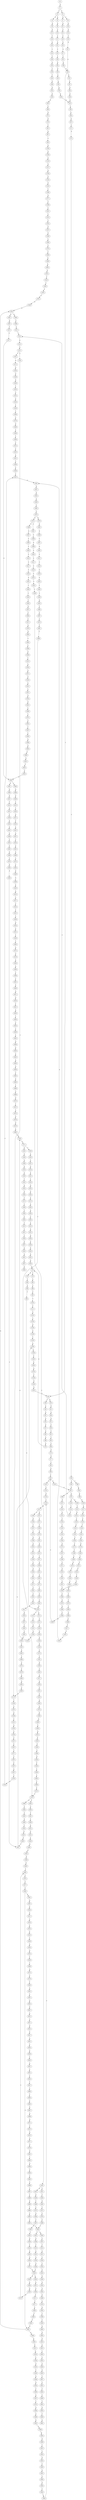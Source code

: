 strict digraph  {
	S0 -> S1 [ label = G ];
	S1 -> S2 [ label = T ];
	S1 -> S3 [ label = C ];
	S2 -> S4 [ label = G ];
	S2 -> S5 [ label = A ];
	S3 -> S6 [ label = C ];
	S3 -> S7 [ label = A ];
	S4 -> S8 [ label = G ];
	S5 -> S9 [ label = G ];
	S6 -> S10 [ label = G ];
	S7 -> S11 [ label = G ];
	S8 -> S12 [ label = G ];
	S9 -> S13 [ label = C ];
	S10 -> S14 [ label = G ];
	S11 -> S15 [ label = C ];
	S12 -> S16 [ label = T ];
	S13 -> S17 [ label = C ];
	S14 -> S18 [ label = T ];
	S15 -> S19 [ label = C ];
	S16 -> S20 [ label = A ];
	S17 -> S21 [ label = G ];
	S18 -> S22 [ label = G ];
	S19 -> S23 [ label = G ];
	S20 -> S24 [ label = C ];
	S21 -> S25 [ label = C ];
	S22 -> S26 [ label = G ];
	S23 -> S27 [ label = G ];
	S24 -> S28 [ label = T ];
	S25 -> S29 [ label = T ];
	S26 -> S30 [ label = T ];
	S26 -> S31 [ label = A ];
	S27 -> S32 [ label = T ];
	S28 -> S33 [ label = A ];
	S29 -> S34 [ label = G ];
	S30 -> S35 [ label = G ];
	S30 -> S36 [ label = T ];
	S31 -> S37 [ label = A ];
	S32 -> S38 [ label = G ];
	S33 -> S39 [ label = T ];
	S34 -> S40 [ label = G ];
	S35 -> S41 [ label = G ];
	S36 -> S42 [ label = A ];
	S37 -> S43 [ label = G ];
	S38 -> S26 [ label = G ];
	S39 -> S44 [ label = T ];
	S40 -> S45 [ label = A ];
	S41 -> S46 [ label = A ];
	S42 -> S47 [ label = G ];
	S43 -> S48 [ label = A ];
	S44 -> S49 [ label = G ];
	S45 -> S50 [ label = A ];
	S46 -> S51 [ label = A ];
	S47 -> S52 [ label = A ];
	S48 -> S53 [ label = A ];
	S49 -> S54 [ label = G ];
	S50 -> S55 [ label = G ];
	S51 -> S56 [ label = C ];
	S52 -> S57 [ label = A ];
	S53 -> S58 [ label = C ];
	S54 -> S59 [ label = A ];
	S55 -> S60 [ label = A ];
	S56 -> S61 [ label = C ];
	S57 -> S62 [ label = G ];
	S58 -> S63 [ label = G ];
	S59 -> S64 [ label = A ];
	S60 -> S53 [ label = A ];
	S61 -> S65 [ label = T ];
	S62 -> S66 [ label = G ];
	S63 -> S67 [ label = G ];
	S64 -> S68 [ label = C ];
	S65 -> S69 [ label = C ];
	S66 -> S70 [ label = G ];
	S67 -> S71 [ label = C ];
	S68 -> S72 [ label = G ];
	S69 -> S73 [ label = G ];
	S70 -> S74 [ label = G ];
	S71 -> S75 [ label = A ];
	S72 -> S76 [ label = G ];
	S73 -> S77 [ label = G ];
	S74 -> S78 [ label = T ];
	S74 -> S79 [ label = G ];
	S75 -> S80 [ label = C ];
	S76 -> S81 [ label = T ];
	S77 -> S82 [ label = C ];
	S78 -> S83 [ label = C ];
	S79 -> S84 [ label = T ];
	S80 -> S85 [ label = C ];
	S80 -> S86 [ label = T ];
	S81 -> S87 [ label = A ];
	S82 -> S88 [ label = A ];
	S83 -> S89 [ label = T ];
	S84 -> S90 [ label = C ];
	S85 -> S91 [ label = G ];
	S86 -> S92 [ label = G ];
	S87 -> S93 [ label = C ];
	S88 -> S94 [ label = C ];
	S89 -> S95 [ label = C ];
	S90 -> S96 [ label = C ];
	S91 -> S97 [ label = A ];
	S91 -> S98 [ label = G ];
	S92 -> S99 [ label = G ];
	S93 -> S100 [ label = G ];
	S94 -> S101 [ label = G ];
	S94 -> S102 [ label = C ];
	S95 -> S103 [ label = T ];
	S96 -> S104 [ label = G ];
	S97 -> S105 [ label = G ];
	S97 -> S106 [ label = A ];
	S98 -> S107 [ label = G ];
	S99 -> S108 [ label = G ];
	S100 -> S109 [ label = A ];
	S101 -> S110 [ label = C ];
	S102 -> S91 [ label = G ];
	S103 -> S111 [ label = C ];
	S104 -> S112 [ label = C ];
	S104 -> S113 [ label = T ];
	S105 -> S114 [ label = T ];
	S106 -> S115 [ label = T ];
	S107 -> S116 [ label = A ];
	S108 -> S117 [ label = A ];
	S109 -> S118 [ label = A ];
	S110 -> S119 [ label = G ];
	S111 -> S120 [ label = G ];
	S112 -> S121 [ label = C ];
	S113 -> S122 [ label = C ];
	S114 -> S123 [ label = C ];
	S115 -> S124 [ label = G ];
	S116 -> S125 [ label = A ];
	S117 -> S126 [ label = A ];
	S118 -> S127 [ label = G ];
	S119 -> S128 [ label = C ];
	S120 -> S129 [ label = T ];
	S121 -> S130 [ label = G ];
	S122 -> S131 [ label = G ];
	S123 -> S132 [ label = C ];
	S124 -> S133 [ label = T ];
	S125 -> S134 [ label = T ];
	S126 -> S135 [ label = C ];
	S127 -> S136 [ label = A ];
	S128 -> S137 [ label = G ];
	S129 -> S138 [ label = G ];
	S130 -> S139 [ label = G ];
	S131 -> S140 [ label = G ];
	S132 -> S141 [ label = A ];
	S133 -> S142 [ label = A ];
	S134 -> S143 [ label = T ];
	S135 -> S144 [ label = T ];
	S136 -> S145 [ label = A ];
	S137 -> S146 [ label = C ];
	S137 -> S147 [ label = G ];
	S138 -> S148 [ label = G ];
	S139 -> S149 [ label = A ];
	S140 -> S150 [ label = A ];
	S141 -> S151 [ label = G ];
	S142 -> S152 [ label = G ];
	S143 -> S153 [ label = G ];
	S144 -> S154 [ label = G ];
	S145 -> S155 [ label = G ];
	S146 -> S156 [ label = G ];
	S147 -> S157 [ label = C ];
	S148 -> S158 [ label = T ];
	S149 -> S159 [ label = A ];
	S150 -> S160 [ label = A ];
	S151 -> S161 [ label = T ];
	S151 -> S162 [ label = C ];
	S152 -> S163 [ label = T ];
	S153 -> S164 [ label = A ];
	S154 -> S165 [ label = G ];
	S155 -> S166 [ label = T ];
	S156 -> S167 [ label = T ];
	S157 -> S168 [ label = T ];
	S158 -> S169 [ label = A ];
	S159 -> S170 [ label = C ];
	S160 -> S171 [ label = C ];
	S161 -> S172 [ label = A ];
	S162 -> S173 [ label = T ];
	S163 -> S174 [ label = T ];
	S164 -> S175 [ label = A ];
	S165 -> S176 [ label = A ];
	S166 -> S177 [ label = G ];
	S167 -> S178 [ label = C ];
	S168 -> S179 [ label = G ];
	S169 -> S180 [ label = C ];
	S170 -> S181 [ label = T ];
	S171 -> S182 [ label = A ];
	S171 -> S183 [ label = T ];
	S172 -> S184 [ label = G ];
	S173 -> S185 [ label = T ];
	S174 -> S186 [ label = T ];
	S175 -> S187 [ label = C ];
	S176 -> S188 [ label = C ];
	S177 -> S189 [ label = T ];
	S178 -> S190 [ label = G ];
	S179 -> S191 [ label = G ];
	S180 -> S192 [ label = C ];
	S181 -> S193 [ label = G ];
	S182 -> S194 [ label = G ];
	S183 -> S195 [ label = A ];
	S184 -> S196 [ label = G ];
	S185 -> S197 [ label = C ];
	S186 -> S198 [ label = C ];
	S187 -> S199 [ label = C ];
	S188 -> S200 [ label = C ];
	S189 -> S201 [ label = C ];
	S190 -> S202 [ label = A ];
	S191 -> S203 [ label = A ];
	S192 -> S204 [ label = G ];
	S193 -> S205 [ label = C ];
	S194 -> S206 [ label = G ];
	S195 -> S207 [ label = C ];
	S196 -> S208 [ label = G ];
	S197 -> S209 [ label = A ];
	S198 -> S210 [ label = A ];
	S199 -> S211 [ label = C ];
	S200 -> S212 [ label = C ];
	S201 -> S213 [ label = C ];
	S202 -> S214 [ label = C ];
	S203 -> S215 [ label = A ];
	S204 -> S216 [ label = G ];
	S205 -> S217 [ label = A ];
	S206 -> S218 [ label = A ];
	S207 -> S219 [ label = A ];
	S208 -> S220 [ label = T ];
	S209 -> S221 [ label = C ];
	S210 -> S222 [ label = C ];
	S211 -> S223 [ label = G ];
	S212 -> S224 [ label = G ];
	S213 -> S225 [ label = T ];
	S214 -> S226 [ label = G ];
	S215 -> S227 [ label = T ];
	S216 -> S228 [ label = T ];
	S217 -> S229 [ label = A ];
	S218 -> S230 [ label = A ];
	S219 -> S231 [ label = A ];
	S220 -> S232 [ label = C ];
	S221 -> S233 [ label = G ];
	S222 -> S234 [ label = T ];
	S223 -> S235 [ label = T ];
	S224 -> S236 [ label = T ];
	S225 -> S237 [ label = G ];
	S226 -> S238 [ label = C ];
	S227 -> S239 [ label = G ];
	S228 -> S240 [ label = G ];
	S229 -> S241 [ label = C ];
	S230 -> S242 [ label = T ];
	S231 -> S243 [ label = C ];
	S232 -> S244 [ label = A ];
	S233 -> S245 [ label = C ];
	S234 -> S246 [ label = C ];
	S235 -> S247 [ label = C ];
	S236 -> S248 [ label = C ];
	S237 -> S249 [ label = G ];
	S238 -> S250 [ label = G ];
	S239 -> S251 [ label = G ];
	S240 -> S252 [ label = G ];
	S241 -> S253 [ label = C ];
	S242 -> S254 [ label = A ];
	S243 -> S255 [ label = G ];
	S244 -> S256 [ label = C ];
	S245 -> S257 [ label = C ];
	S246 -> S258 [ label = C ];
	S247 -> S259 [ label = T ];
	S248 -> S259 [ label = T ];
	S249 -> S260 [ label = C ];
	S250 -> S261 [ label = C ];
	S251 -> S262 [ label = G ];
	S252 -> S30 [ label = T ];
	S253 -> S263 [ label = A ];
	S254 -> S264 [ label = G ];
	S255 -> S265 [ label = A ];
	S256 -> S266 [ label = T ];
	S257 -> S267 [ label = C ];
	S258 -> S268 [ label = T ];
	S259 -> S269 [ label = C ];
	S260 -> S270 [ label = C ];
	S261 -> S271 [ label = C ];
	S262 -> S272 [ label = G ];
	S263 -> S273 [ label = G ];
	S264 -> S274 [ label = T ];
	S265 -> S275 [ label = A ];
	S266 -> S276 [ label = C ];
	S267 -> S277 [ label = T ];
	S268 -> S278 [ label = T ];
	S269 -> S279 [ label = G ];
	S270 -> S280 [ label = T ];
	S271 -> S281 [ label = T ];
	S272 -> S282 [ label = T ];
	S273 -> S283 [ label = A ];
	S274 -> S284 [ label = C ];
	S275 -> S285 [ label = A ];
	S276 -> S286 [ label = G ];
	S277 -> S287 [ label = T ];
	S278 -> S288 [ label = T ];
	S279 -> S289 [ label = G ];
	S280 -> S290 [ label = G ];
	S281 -> S291 [ label = C ];
	S282 -> S292 [ label = C ];
	S283 -> S293 [ label = A ];
	S284 -> S294 [ label = T ];
	S285 -> S295 [ label = A ];
	S286 -> S296 [ label = C ];
	S287 -> S297 [ label = C ];
	S288 -> S298 [ label = C ];
	S289 -> S299 [ label = C ];
	S290 -> S300 [ label = G ];
	S291 -> S301 [ label = G ];
	S292 -> S302 [ label = C ];
	S293 -> S303 [ label = C ];
	S294 -> S304 [ label = C ];
	S295 -> S305 [ label = C ];
	S296 -> S306 [ label = T ];
	S297 -> S307 [ label = A ];
	S298 -> S308 [ label = A ];
	S299 -> S309 [ label = A ];
	S300 -> S310 [ label = G ];
	S301 -> S311 [ label = G ];
	S302 -> S104 [ label = G ];
	S303 -> S312 [ label = A ];
	S304 -> S313 [ label = T ];
	S305 -> S314 [ label = A ];
	S306 -> S315 [ label = T ];
	S307 -> S316 [ label = T ];
	S308 -> S317 [ label = T ];
	S309 -> S94 [ label = C ];
	S310 -> S318 [ label = T ];
	S311 -> S319 [ label = G ];
	S312 -> S320 [ label = G ];
	S313 -> S321 [ label = C ];
	S314 -> S322 [ label = G ];
	S315 -> S323 [ label = C ];
	S316 -> S324 [ label = C ];
	S317 -> S325 [ label = C ];
	S318 -> S326 [ label = C ];
	S319 -> S327 [ label = C ];
	S320 -> S328 [ label = C ];
	S321 -> S329 [ label = T ];
	S322 -> S330 [ label = A ];
	S323 -> S331 [ label = A ];
	S324 -> S332 [ label = C ];
	S325 -> S333 [ label = C ];
	S326 -> S334 [ label = C ];
	S327 -> S335 [ label = T ];
	S328 -> S336 [ label = C ];
	S329 -> S337 [ label = G ];
	S330 -> S338 [ label = A ];
	S331 -> S339 [ label = T ];
	S332 -> S340 [ label = A ];
	S333 -> S340 [ label = A ];
	S334 -> S341 [ label = C ];
	S335 -> S342 [ label = C ];
	S336 -> S343 [ label = G ];
	S337 -> S344 [ label = A ];
	S338 -> S345 [ label = G ];
	S339 -> S346 [ label = C ];
	S340 -> S347 [ label = G ];
	S341 -> S348 [ label = G ];
	S342 -> S349 [ label = A ];
	S343 -> S350 [ label = T ];
	S344 -> S351 [ label = G ];
	S345 -> S352 [ label = G ];
	S346 -> S332 [ label = C ];
	S347 -> S353 [ label = A ];
	S348 -> S354 [ label = A ];
	S349 -> S355 [ label = C ];
	S350 -> S356 [ label = C ];
	S351 -> S357 [ label = T ];
	S352 -> S358 [ label = G ];
	S353 -> S359 [ label = A ];
	S354 -> S360 [ label = G ];
	S354 -> S361 [ label = A ];
	S355 -> S362 [ label = G ];
	S356 -> S363 [ label = C ];
	S357 -> S364 [ label = A ];
	S358 -> S74 [ label = G ];
	S359 -> S365 [ label = C ];
	S360 -> S366 [ label = T ];
	S361 -> S367 [ label = G ];
	S362 -> S368 [ label = T ];
	S363 -> S369 [ label = T ];
	S365 -> S370 [ label = C ];
	S366 -> S371 [ label = C ];
	S367 -> S372 [ label = T ];
	S368 -> S373 [ label = C ];
	S369 -> S374 [ label = C ];
	S370 -> S375 [ label = A ];
	S370 -> S376 [ label = G ];
	S371 -> S132 [ label = C ];
	S372 -> S377 [ label = C ];
	S373 -> S378 [ label = C ];
	S374 -> S379 [ label = T ];
	S375 -> S380 [ label = G ];
	S375 -> S381 [ label = C ];
	S376 -> S382 [ label = G ];
	S377 -> S383 [ label = G ];
	S378 -> S384 [ label = A ];
	S379 -> S385 [ label = T ];
	S379 -> S386 [ label = G ];
	S380 -> S387 [ label = A ];
	S381 -> S388 [ label = C ];
	S382 -> S389 [ label = A ];
	S383 -> S390 [ label = C ];
	S383 -> S391 [ label = A ];
	S384 -> S392 [ label = G ];
	S385 -> S393 [ label = C ];
	S386 -> S394 [ label = T ];
	S387 -> S395 [ label = C ];
	S388 -> S396 [ label = A ];
	S389 -> S397 [ label = C ];
	S390 -> S398 [ label = G ];
	S391 -> S399 [ label = G ];
	S392 -> S400 [ label = C ];
	S393 -> S401 [ label = T ];
	S394 -> S402 [ label = C ];
	S395 -> S403 [ label = T ];
	S396 -> S404 [ label = C ];
	S397 -> S405 [ label = G ];
	S398 -> S406 [ label = G ];
	S399 -> S407 [ label = G ];
	S400 -> S173 [ label = T ];
	S401 -> S408 [ label = C ];
	S402 -> S409 [ label = G ];
	S403 -> S410 [ label = C ];
	S404 -> S411 [ label = C ];
	S405 -> S412 [ label = C ];
	S406 -> S413 [ label = C ];
	S407 -> S414 [ label = T ];
	S408 -> S415 [ label = G ];
	S409 -> S416 [ label = T ];
	S410 -> S417 [ label = C ];
	S411 -> S418 [ label = C ];
	S412 -> S419 [ label = C ];
	S413 -> S420 [ label = T ];
	S414 -> S421 [ label = A ];
	S415 -> S422 [ label = G ];
	S416 -> S423 [ label = G ];
	S417 -> S424 [ label = C ];
	S418 -> S425 [ label = C ];
	S419 -> S426 [ label = C ];
	S420 -> S427 [ label = A ];
	S421 -> S428 [ label = T ];
	S422 -> S429 [ label = A ];
	S423 -> S430 [ label = G ];
	S424 -> S431 [ label = A ];
	S425 -> S432 [ label = T ];
	S426 -> S433 [ label = A ];
	S427 -> S434 [ label = T ];
	S428 -> S435 [ label = A ];
	S429 -> S436 [ label = G ];
	S430 -> S437 [ label = T ];
	S431 -> S438 [ label = T ];
	S432 -> S439 [ label = T ];
	S433 -> S440 [ label = T ];
	S434 -> S441 [ label = A ];
	S435 -> S442 [ label = A ];
	S436 -> S443 [ label = A ];
	S437 -> S169 [ label = A ];
	S438 -> S444 [ label = C ];
	S439 -> S445 [ label = C ];
	S440 -> S446 [ label = C ];
	S441 -> S447 [ label = G ];
	S442 -> S448 [ label = G ];
	S443 -> S449 [ label = G ];
	S444 -> S450 [ label = T ];
	S445 -> S451 [ label = C ];
	S445 -> S452 [ label = G ];
	S446 -> S453 [ label = G ];
	S447 -> S454 [ label = T ];
	S448 -> S455 [ label = T ];
	S449 -> S456 [ label = G ];
	S450 -> S457 [ label = G ];
	S451 -> S458 [ label = T ];
	S452 -> S459 [ label = A ];
	S453 -> S460 [ label = T ];
	S454 -> S461 [ label = A ];
	S455 -> S462 [ label = C ];
	S456 -> S463 [ label = T ];
	S457 -> S464 [ label = C ];
	S458 -> S465 [ label = G ];
	S459 -> S466 [ label = T ];
	S460 -> S467 [ label = C ];
	S461 -> S468 [ label = G ];
	S462 -> S469 [ label = G ];
	S463 -> S470 [ label = C ];
	S464 -> S471 [ label = C ];
	S465 -> S472 [ label = T ];
	S466 -> S473 [ label = C ];
	S467 -> S474 [ label = C ];
	S468 -> S475 [ label = C ];
	S469 -> S476 [ label = T ];
	S470 -> S477 [ label = C ];
	S471 -> S478 [ label = A ];
	S472 -> S479 [ label = C ];
	S473 -> S480 [ label = G ];
	S474 -> S481 [ label = T ];
	S475 -> S482 [ label = C ];
	S476 -> S483 [ label = G ];
	S477 -> S484 [ label = C ];
	S478 -> S485 [ label = G ];
	S479 -> S486 [ label = C ];
	S480 -> S487 [ label = T ];
	S481 -> S488 [ label = C ];
	S482 -> S489 [ label = G ];
	S483 -> S490 [ label = G ];
	S484 -> S491 [ label = A ];
	S484 -> S492 [ label = G ];
	S485 -> S493 [ label = T ];
	S486 -> S494 [ label = T ];
	S487 -> S495 [ label = T ];
	S488 -> S379 [ label = T ];
	S489 -> S496 [ label = A ];
	S490 -> S437 [ label = T ];
	S491 -> S497 [ label = G ];
	S492 -> S498 [ label = G ];
	S492 -> S354 [ label = A ];
	S493 -> S499 [ label = C ];
	S494 -> S500 [ label = A ];
	S494 -> S501 [ label = T ];
	S495 -> S502 [ label = T ];
	S496 -> S503 [ label = A ];
	S497 -> S504 [ label = A ];
	S498 -> S505 [ label = A ];
	S499 -> S506 [ label = G ];
	S500 -> S507 [ label = C ];
	S501 -> S508 [ label = G ];
	S502 -> S509 [ label = G ];
	S503 -> S510 [ label = A ];
	S504 -> S511 [ label = G ];
	S505 -> S512 [ label = G ];
	S506 -> S513 [ label = T ];
	S507 -> S514 [ label = T ];
	S508 -> S515 [ label = T ];
	S509 -> S516 [ label = T ];
	S510 -> S517 [ label = C ];
	S511 -> S518 [ label = C ];
	S512 -> S519 [ label = G ];
	S513 -> S520 [ label = A ];
	S514 -> S521 [ label = A ];
	S515 -> S522 [ label = A ];
	S516 -> S523 [ label = A ];
	S517 -> S524 [ label = C ];
	S518 -> S525 [ label = C ];
	S519 -> S526 [ label = C ];
	S520 -> S527 [ label = A ];
	S521 -> S528 [ label = C ];
	S522 -> S529 [ label = G ];
	S523 -> S530 [ label = G ];
	S524 -> S531 [ label = C ];
	S525 -> S532 [ label = A ];
	S526 -> S533 [ label = G ];
	S527 -> S534 [ label = G ];
	S528 -> S535 [ label = C ];
	S529 -> S536 [ label = G ];
	S530 -> S537 [ label = G ];
	S531 -> S538 [ label = C ];
	S532 -> S539 [ label = C ];
	S533 -> S540 [ label = T ];
	S534 -> S541 [ label = A ];
	S535 -> S542 [ label = A ];
	S536 -> S543 [ label = A ];
	S537 -> S543 [ label = A ];
	S538 -> S544 [ label = G ];
	S539 -> S545 [ label = G ];
	S540 -> S546 [ label = G ];
	S541 -> S547 [ label = C ];
	S542 -> S548 [ label = G ];
	S543 -> S549 [ label = G ];
	S543 -> S550 [ label = A ];
	S544 -> S551 [ label = A ];
	S545 -> S552 [ label = G ];
	S546 -> S553 [ label = G ];
	S547 -> S554 [ label = G ];
	S548 -> S555 [ label = G ];
	S549 -> S556 [ label = A ];
	S550 -> S557 [ label = A ];
	S551 -> S558 [ label = C ];
	S552 -> S559 [ label = T ];
	S553 -> S560 [ label = T ];
	S554 -> S561 [ label = G ];
	S555 -> S562 [ label = A ];
	S556 -> S563 [ label = G ];
	S557 -> S564 [ label = G ];
	S558 -> S565 [ label = T ];
	S559 -> S566 [ label = T ];
	S560 -> S567 [ label = A ];
	S561 -> S568 [ label = C ];
	S562 -> S569 [ label = G ];
	S563 -> S570 [ label = G ];
	S564 -> S571 [ label = G ];
	S565 -> S572 [ label = A ];
	S566 -> S573 [ label = A ];
	S567 -> S574 [ label = T ];
	S568 -> S575 [ label = T ];
	S569 -> S576 [ label = A ];
	S570 -> S463 [ label = T ];
	S571 -> S577 [ label = T ];
	S572 -> S578 [ label = G ];
	S573 -> S579 [ label = C ];
	S574 -> S580 [ label = G ];
	S575 -> S581 [ label = C ];
	S576 -> S582 [ label = G ];
	S577 -> S583 [ label = C ];
	S578 -> S584 [ label = A ];
	S579 -> S585 [ label = T ];
	S580 -> S586 [ label = A ];
	S581 -> S587 [ label = T ];
	S582 -> S588 [ label = T ];
	S583 -> S589 [ label = C ];
	S584 -> S590 [ label = A ];
	S585 -> S591 [ label = G ];
	S586 -> S592 [ label = G ];
	S587 -> S593 [ label = C ];
	S588 -> S594 [ label = C ];
	S589 -> S595 [ label = C ];
	S590 -> S596 [ label = T ];
	S591 -> S597 [ label = C ];
	S592 -> S598 [ label = C ];
	S593 -> S599 [ label = G ];
	S594 -> S600 [ label = A ];
	S595 -> S492 [ label = G ];
	S596 -> S601 [ label = C ];
	S597 -> S602 [ label = A ];
	S598 -> S603 [ label = G ];
	S599 -> S604 [ label = A ];
	S600 -> S605 [ label = G ];
	S601 -> S606 [ label = G ];
	S602 -> S607 [ label = G ];
	S603 -> S608 [ label = G ];
	S604 -> S609 [ label = A ];
	S605 -> S610 [ label = G ];
	S606 -> S611 [ label = G ];
	S607 -> S612 [ label = A ];
	S608 -> S613 [ label = T ];
	S609 -> S614 [ label = G ];
	S610 -> S615 [ label = A ];
	S611 -> S616 [ label = G ];
	S612 -> S617 [ label = C ];
	S613 -> S618 [ label = C ];
	S614 -> S619 [ label = T ];
	S615 -> S620 [ label = C ];
	S616 -> S621 [ label = T ];
	S617 -> S622 [ label = G ];
	S618 -> S623 [ label = G ];
	S619 -> S624 [ label = C ];
	S620 -> S625 [ label = C ];
	S621 -> S626 [ label = A ];
	S622 -> S627 [ label = G ];
	S623 -> S628 [ label = C ];
	S624 -> S383 [ label = G ];
	S625 -> S629 [ label = A ];
	S626 -> S630 [ label = T ];
	S627 -> S631 [ label = A ];
	S628 -> S632 [ label = A ];
	S629 -> S633 [ label = G ];
	S630 -> S634 [ label = C ];
	S631 -> S635 [ label = C ];
	S632 -> S636 [ label = C ];
	S633 -> S637 [ label = T ];
	S634 -> S638 [ label = C ];
	S635 -> S639 [ label = A ];
	S636 -> S640 [ label = G ];
	S637 -> S641 [ label = C ];
	S638 -> S642 [ label = C ];
	S639 -> S643 [ label = C ];
	S640 -> S644 [ label = C ];
	S641 -> S645 [ label = T ];
	S642 -> S646 [ label = G ];
	S643 -> S647 [ label = A ];
	S644 -> S648 [ label = G ];
	S645 -> S649 [ label = C ];
	S646 -> S650 [ label = A ];
	S647 -> S651 [ label = C ];
	S648 -> S128 [ label = C ];
	S649 -> S652 [ label = T ];
	S650 -> S653 [ label = A ];
	S651 -> S654 [ label = C ];
	S652 -> S655 [ label = G ];
	S653 -> S656 [ label = A ];
	S654 -> S657 [ label = T ];
	S655 -> S658 [ label = T ];
	S656 -> S659 [ label = G ];
	S657 -> S660 [ label = C ];
	S658 -> S661 [ label = A ];
	S659 -> S662 [ label = T ];
	S660 -> S663 [ label = T ];
	S662 -> S664 [ label = G ];
	S663 -> S665 [ label = A ];
	S664 -> S666 [ label = T ];
	S665 -> S667 [ label = G ];
	S666 -> S668 [ label = C ];
	S667 -> S669 [ label = A ];
	S668 -> S670 [ label = G ];
	S669 -> S671 [ label = A ];
	S670 -> S672 [ label = T ];
	S671 -> S673 [ label = C ];
	S672 -> S674 [ label = C ];
	S673 -> S675 [ label = G ];
	S674 -> S676 [ label = G ];
	S675 -> S677 [ label = A ];
	S676 -> S678 [ label = G ];
	S677 -> S679 [ label = G ];
	S678 -> S680 [ label = A ];
	S679 -> S681 [ label = G ];
	S680 -> S160 [ label = A ];
	S681 -> S682 [ label = T ];
	S682 -> S683 [ label = G ];
	S683 -> S684 [ label = T ];
	S684 -> S685 [ label = C ];
	S685 -> S686 [ label = C ];
	S686 -> S687 [ label = C ];
	S687 -> S688 [ label = T ];
	S688 -> S689 [ label = G ];
	S689 -> S690 [ label = T ];
	S690 -> S691 [ label = C ];
	S691 -> S692 [ label = C ];
	S692 -> S494 [ label = T ];
}
